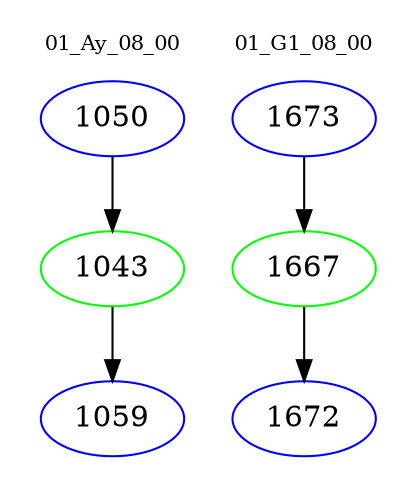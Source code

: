 digraph{
subgraph cluster_0 {
color = white
label = "01_Ay_08_00";
fontsize=10;
T0_1050 [label="1050", color="blue"]
T0_1050 -> T0_1043 [color="black"]
T0_1043 [label="1043", color="green"]
T0_1043 -> T0_1059 [color="black"]
T0_1059 [label="1059", color="blue"]
}
subgraph cluster_1 {
color = white
label = "01_G1_08_00";
fontsize=10;
T1_1673 [label="1673", color="blue"]
T1_1673 -> T1_1667 [color="black"]
T1_1667 [label="1667", color="green"]
T1_1667 -> T1_1672 [color="black"]
T1_1672 [label="1672", color="blue"]
}
}
